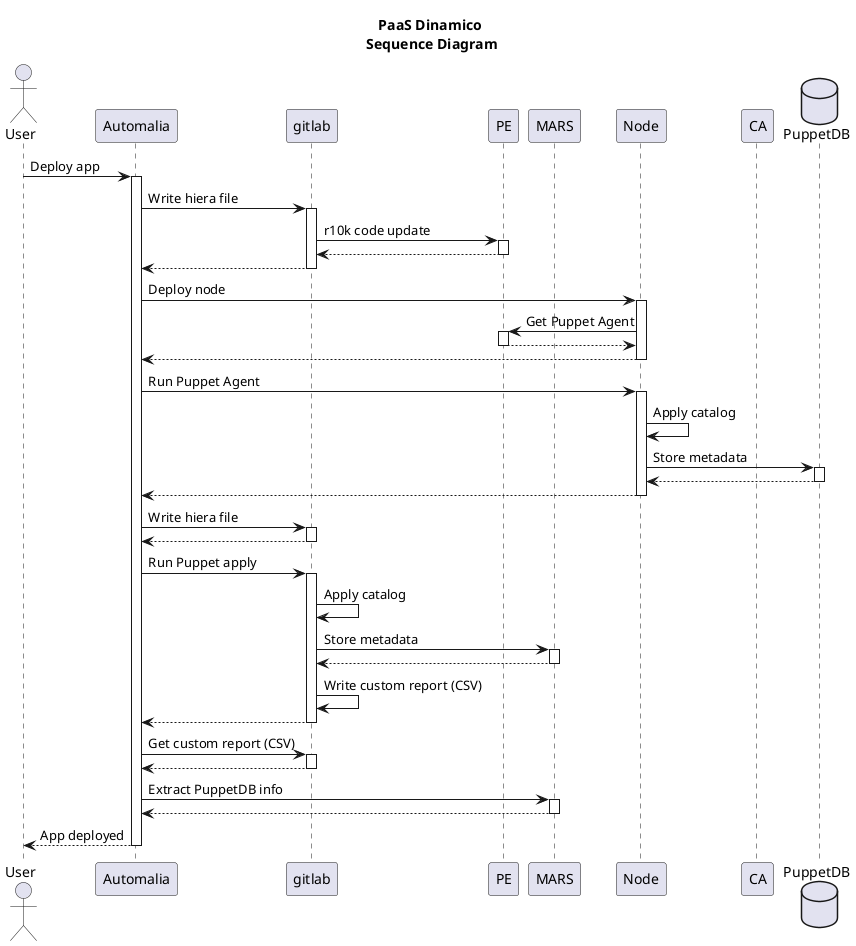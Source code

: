 @startuml

title PaaS Dinamico\n Sequence Diagram

actor User
participant "Automalia" as A
participant "gitlab" as B
participant "PE" as C
participant "MARS" as D
participant "Node" as E
participant "CA" as F
database "PuppetDB" as G


User -> A: Deploy app
activate A

A -> B: Write hiera file
activate B

B -> C: r10k code update
activate C

C --> B
deactivate C

B --> A
deactivate B

A -> E: Deploy node
activate E

E -> C: Get Puppet Agent
activate C

C --> E
deactivate C

E --> A
deactivate E

A -> E: Run Puppet Agent
activate E

E -> E: Apply catalog

E -> G: Store metadata
activate G

G --> E
deactivate G

E --> A
deactivate E

A -> B: Write hiera file
activate B

B --> A
deactivate B

A -> B: Run Puppet apply
activate B

B -> B: Apply catalog
B -> D: Store metadata
activate D
D --> B
deactivate D
B -> B: Write custom report (CSV)
B --> A
deactivate B

A -> B: Get custom report (CSV)
activate B
B --> A
deactivate B

A -> D: Extract PuppetDB info
activate D
D --> A
deactivate D

A --> User: App deployed
deactivate A

@enduml

